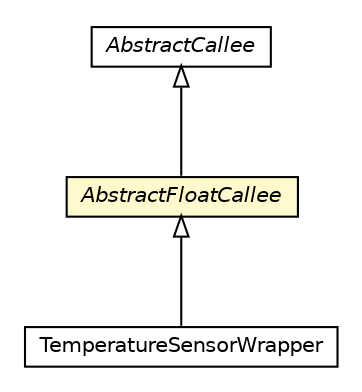 #!/usr/local/bin/dot
#
# Class diagram 
# Generated by UMLGraph version R5_6-24-gf6e263 (http://www.umlgraph.org/)
#

digraph G {
	edge [fontname="Helvetica",fontsize=10,labelfontname="Helvetica",labelfontsize=10];
	node [fontname="Helvetica",fontsize=10,shape=plaintext];
	nodesep=0.25;
	ranksep=0.5;
	// org.universAAL.lddi.smarthome.exporter.devices.TemperatureSensorWrapper
	c1791622 [label=<<table title="org.universAAL.lddi.smarthome.exporter.devices.TemperatureSensorWrapper" border="0" cellborder="1" cellspacing="0" cellpadding="2" port="p" href="./TemperatureSensorWrapper.html">
		<tr><td><table border="0" cellspacing="0" cellpadding="1">
<tr><td align="center" balign="center"> TemperatureSensorWrapper </td></tr>
		</table></td></tr>
		</table>>, URL="./TemperatureSensorWrapper.html", fontname="Helvetica", fontcolor="black", fontsize=10.0];
	// org.universAAL.lddi.smarthome.exporter.devices.AbstractCallee
	c1791635 [label=<<table title="org.universAAL.lddi.smarthome.exporter.devices.AbstractCallee" border="0" cellborder="1" cellspacing="0" cellpadding="2" port="p" href="./AbstractCallee.html">
		<tr><td><table border="0" cellspacing="0" cellpadding="1">
<tr><td align="center" balign="center"><font face="Helvetica-Oblique"> AbstractCallee </font></td></tr>
		</table></td></tr>
		</table>>, URL="./AbstractCallee.html", fontname="Helvetica", fontcolor="black", fontsize=10.0];
	// org.universAAL.lddi.smarthome.exporter.devices.AbstractFloatCallee
	c1791640 [label=<<table title="org.universAAL.lddi.smarthome.exporter.devices.AbstractFloatCallee" border="0" cellborder="1" cellspacing="0" cellpadding="2" port="p" bgcolor="lemonChiffon" href="./AbstractFloatCallee.html">
		<tr><td><table border="0" cellspacing="0" cellpadding="1">
<tr><td align="center" balign="center"><font face="Helvetica-Oblique"> AbstractFloatCallee </font></td></tr>
		</table></td></tr>
		</table>>, URL="./AbstractFloatCallee.html", fontname="Helvetica", fontcolor="black", fontsize=10.0];
	//org.universAAL.lddi.smarthome.exporter.devices.TemperatureSensorWrapper extends org.universAAL.lddi.smarthome.exporter.devices.AbstractFloatCallee
	c1791640:p -> c1791622:p [dir=back,arrowtail=empty];
	//org.universAAL.lddi.smarthome.exporter.devices.AbstractFloatCallee extends org.universAAL.lddi.smarthome.exporter.devices.AbstractCallee
	c1791635:p -> c1791640:p [dir=back,arrowtail=empty];
}

